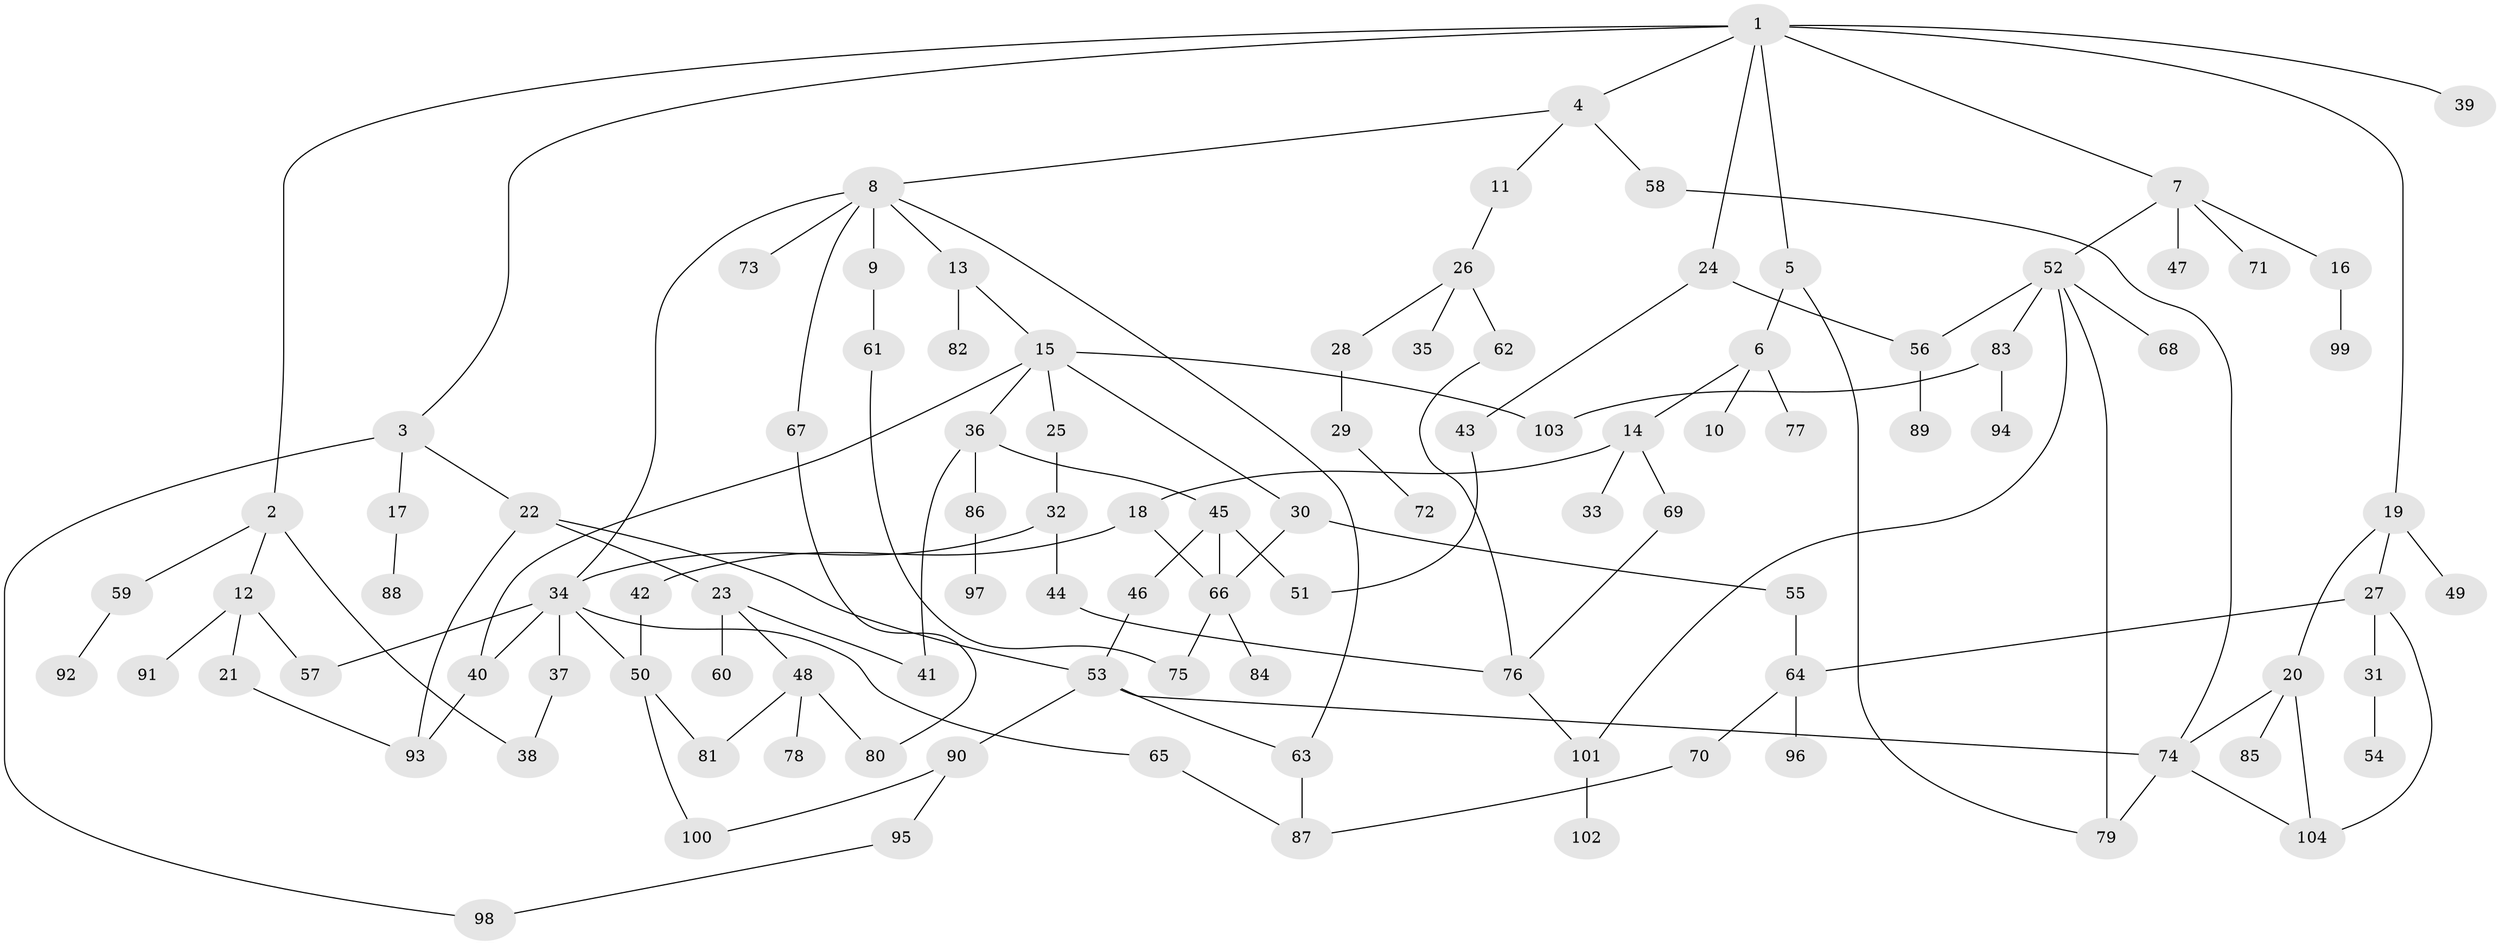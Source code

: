 // coarse degree distribution, {9: 0.014285714285714285, 4: 0.15714285714285714, 6: 0.04285714285714286, 5: 0.02857142857142857, 12: 0.014285714285714285, 2: 0.22857142857142856, 1: 0.32857142857142857, 3: 0.14285714285714285, 8: 0.014285714285714285, 7: 0.02857142857142857}
// Generated by graph-tools (version 1.1) at 2025/51/02/27/25 19:51:37]
// undirected, 104 vertices, 135 edges
graph export_dot {
graph [start="1"]
  node [color=gray90,style=filled];
  1;
  2;
  3;
  4;
  5;
  6;
  7;
  8;
  9;
  10;
  11;
  12;
  13;
  14;
  15;
  16;
  17;
  18;
  19;
  20;
  21;
  22;
  23;
  24;
  25;
  26;
  27;
  28;
  29;
  30;
  31;
  32;
  33;
  34;
  35;
  36;
  37;
  38;
  39;
  40;
  41;
  42;
  43;
  44;
  45;
  46;
  47;
  48;
  49;
  50;
  51;
  52;
  53;
  54;
  55;
  56;
  57;
  58;
  59;
  60;
  61;
  62;
  63;
  64;
  65;
  66;
  67;
  68;
  69;
  70;
  71;
  72;
  73;
  74;
  75;
  76;
  77;
  78;
  79;
  80;
  81;
  82;
  83;
  84;
  85;
  86;
  87;
  88;
  89;
  90;
  91;
  92;
  93;
  94;
  95;
  96;
  97;
  98;
  99;
  100;
  101;
  102;
  103;
  104;
  1 -- 2;
  1 -- 3;
  1 -- 4;
  1 -- 5;
  1 -- 7;
  1 -- 19;
  1 -- 24;
  1 -- 39;
  2 -- 12;
  2 -- 59;
  2 -- 38;
  3 -- 17;
  3 -- 22;
  3 -- 98;
  4 -- 8;
  4 -- 11;
  4 -- 58;
  5 -- 6;
  5 -- 79;
  6 -- 10;
  6 -- 14;
  6 -- 77;
  7 -- 16;
  7 -- 47;
  7 -- 52;
  7 -- 71;
  8 -- 9;
  8 -- 13;
  8 -- 34;
  8 -- 67;
  8 -- 73;
  8 -- 63;
  9 -- 61;
  11 -- 26;
  12 -- 21;
  12 -- 91;
  12 -- 57;
  13 -- 15;
  13 -- 82;
  14 -- 18;
  14 -- 33;
  14 -- 69;
  15 -- 25;
  15 -- 30;
  15 -- 36;
  15 -- 103;
  15 -- 40;
  16 -- 99;
  17 -- 88;
  18 -- 42;
  18 -- 66;
  19 -- 20;
  19 -- 27;
  19 -- 49;
  20 -- 85;
  20 -- 104;
  20 -- 74;
  21 -- 93;
  22 -- 23;
  22 -- 53;
  22 -- 93;
  23 -- 41;
  23 -- 48;
  23 -- 60;
  24 -- 43;
  24 -- 56;
  25 -- 32;
  26 -- 28;
  26 -- 35;
  26 -- 62;
  27 -- 31;
  27 -- 64;
  27 -- 104;
  28 -- 29;
  29 -- 72;
  30 -- 55;
  30 -- 66;
  31 -- 54;
  32 -- 44;
  32 -- 34;
  34 -- 37;
  34 -- 40;
  34 -- 57;
  34 -- 65;
  34 -- 50;
  36 -- 45;
  36 -- 86;
  36 -- 41;
  37 -- 38;
  40 -- 93;
  42 -- 50;
  43 -- 51;
  44 -- 76;
  45 -- 46;
  45 -- 51;
  45 -- 66;
  46 -- 53;
  48 -- 78;
  48 -- 80;
  48 -- 81;
  50 -- 100;
  50 -- 81;
  52 -- 56;
  52 -- 68;
  52 -- 83;
  52 -- 101;
  52 -- 79;
  53 -- 63;
  53 -- 74;
  53 -- 90;
  55 -- 64;
  56 -- 89;
  58 -- 74;
  59 -- 92;
  61 -- 75;
  62 -- 76;
  63 -- 87;
  64 -- 70;
  64 -- 96;
  65 -- 87;
  66 -- 84;
  66 -- 75;
  67 -- 80;
  69 -- 76;
  70 -- 87;
  74 -- 79;
  74 -- 104;
  76 -- 101;
  83 -- 94;
  83 -- 103;
  86 -- 97;
  90 -- 95;
  90 -- 100;
  95 -- 98;
  101 -- 102;
}
